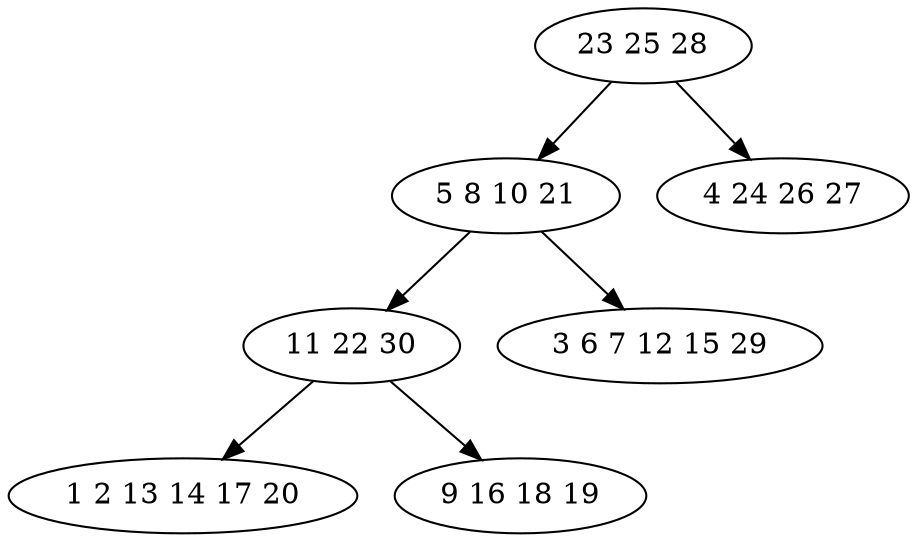 digraph true_tree {
	"0" -> "1"
	"1" -> "2"
	"2" -> "3"
	"1" -> "4"
	"0" -> "5"
	"2" -> "6"
	"0" [label="23 25 28"];
	"1" [label="5 8 10 21"];
	"2" [label="11 22 30"];
	"3" [label="1 2 13 14 17 20"];
	"4" [label="3 6 7 12 15 29"];
	"5" [label="4 24 26 27"];
	"6" [label="9 16 18 19"];
}
